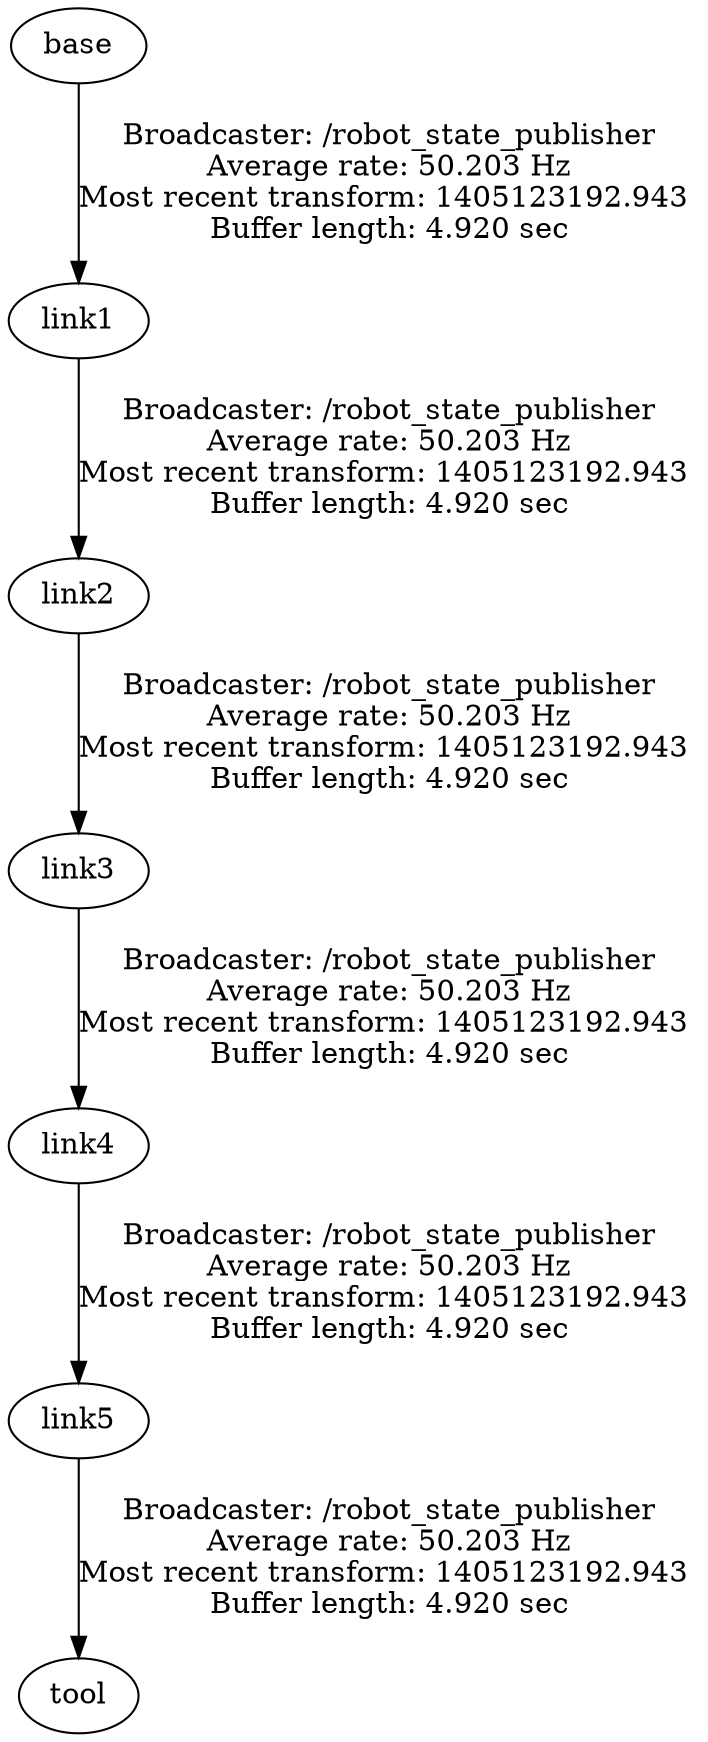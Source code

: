 digraph G {
"base" -> "link1"[label="Broadcaster: /robot_state_publisher\nAverage rate: 50.203 Hz\nMost recent transform: 1405123192.943 \nBuffer length: 4.920 sec\n"];
"link1" -> "link2"[label="Broadcaster: /robot_state_publisher\nAverage rate: 50.203 Hz\nMost recent transform: 1405123192.943 \nBuffer length: 4.920 sec\n"];
"link2" -> "link3"[label="Broadcaster: /robot_state_publisher\nAverage rate: 50.203 Hz\nMost recent transform: 1405123192.943 \nBuffer length: 4.920 sec\n"];
"link3" -> "link4"[label="Broadcaster: /robot_state_publisher\nAverage rate: 50.203 Hz\nMost recent transform: 1405123192.943 \nBuffer length: 4.920 sec\n"];
"link4" -> "link5"[label="Broadcaster: /robot_state_publisher\nAverage rate: 50.203 Hz\nMost recent transform: 1405123192.943 \nBuffer length: 4.920 sec\n"];
"link5" -> "tool"[label="Broadcaster: /robot_state_publisher\nAverage rate: 50.203 Hz\nMost recent transform: 1405123192.943 \nBuffer length: 4.920 sec\n"];
}